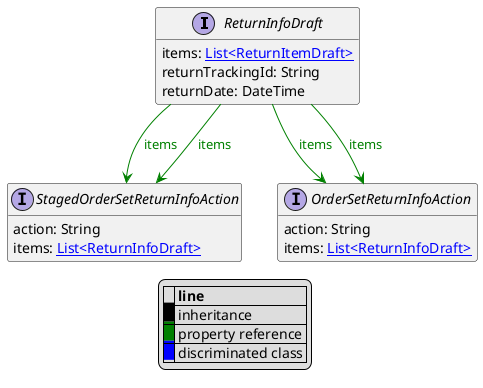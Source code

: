 @startuml

hide empty fields
hide empty methods
legend
|= |= line |
|<back:black>   </back>| inheritance |
|<back:green>   </back>| property reference |
|<back:blue>   </back>| discriminated class |
endlegend
interface ReturnInfoDraft [[ReturnInfoDraft.svg]]  {
    items: [[ReturnItemDraft.svg List<ReturnItemDraft>]]
    returnTrackingId: String
    returnDate: DateTime
}



interface StagedOrderSetReturnInfoAction [[StagedOrderSetReturnInfoAction.svg]]  {
    action: String
    items: [[ReturnInfoDraft.svg List<ReturnInfoDraft>]]
}
interface OrderSetReturnInfoAction [[OrderSetReturnInfoAction.svg]]  {
    action: String
    items: [[ReturnInfoDraft.svg List<ReturnInfoDraft>]]
}

ReturnInfoDraft --> StagedOrderSetReturnInfoAction #green;text:green : "items"
ReturnInfoDraft --> StagedOrderSetReturnInfoAction #green;text:green : "items"
ReturnInfoDraft --> OrderSetReturnInfoAction #green;text:green : "items"
ReturnInfoDraft --> OrderSetReturnInfoAction #green;text:green : "items"
@enduml
